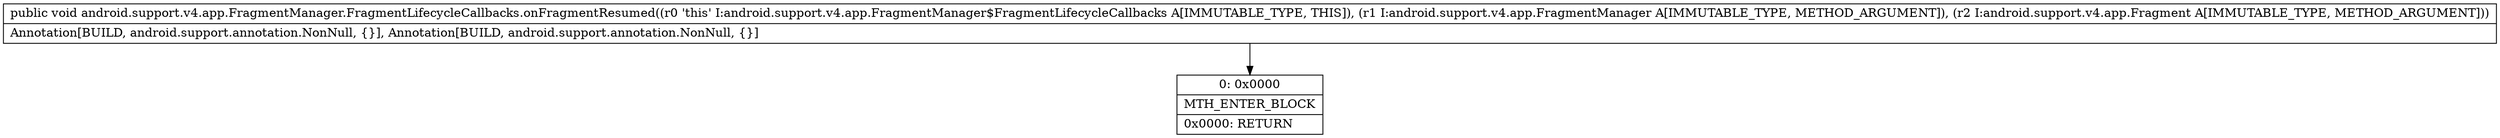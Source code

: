 digraph "CFG forandroid.support.v4.app.FragmentManager.FragmentLifecycleCallbacks.onFragmentResumed(Landroid\/support\/v4\/app\/FragmentManager;Landroid\/support\/v4\/app\/Fragment;)V" {
Node_0 [shape=record,label="{0\:\ 0x0000|MTH_ENTER_BLOCK\l|0x0000: RETURN   \l}"];
MethodNode[shape=record,label="{public void android.support.v4.app.FragmentManager.FragmentLifecycleCallbacks.onFragmentResumed((r0 'this' I:android.support.v4.app.FragmentManager$FragmentLifecycleCallbacks A[IMMUTABLE_TYPE, THIS]), (r1 I:android.support.v4.app.FragmentManager A[IMMUTABLE_TYPE, METHOD_ARGUMENT]), (r2 I:android.support.v4.app.Fragment A[IMMUTABLE_TYPE, METHOD_ARGUMENT]))  | Annotation[BUILD, android.support.annotation.NonNull, \{\}], Annotation[BUILD, android.support.annotation.NonNull, \{\}]\l}"];
MethodNode -> Node_0;
}

